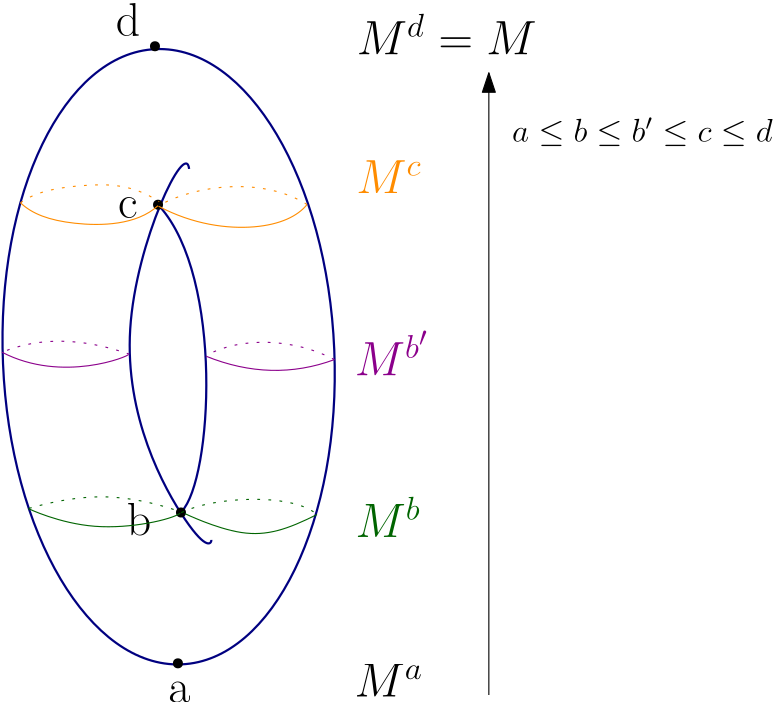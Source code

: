 <?xml version="1.0"?>
<!DOCTYPE ipe SYSTEM "ipe.dtd">
<ipe version="70206" creator="Ipe 7.2.7">
<info created="D:20180612150918" modified="D:20180612152345"/>
<ipestyle name="basic">
<symbol name="arrow/arc(spx)">
<path stroke="sym-stroke" fill="sym-stroke" pen="sym-pen">
0 0 m
-1 0.333 l
-1 -0.333 l
h
</path>
</symbol>
<symbol name="arrow/farc(spx)">
<path stroke="sym-stroke" fill="white" pen="sym-pen">
0 0 m
-1 0.333 l
-1 -0.333 l
h
</path>
</symbol>
<symbol name="arrow/ptarc(spx)">
<path stroke="sym-stroke" fill="sym-stroke" pen="sym-pen">
0 0 m
-1 0.333 l
-0.8 0 l
-1 -0.333 l
h
</path>
</symbol>
<symbol name="arrow/fptarc(spx)">
<path stroke="sym-stroke" fill="white" pen="sym-pen">
0 0 m
-1 0.333 l
-0.8 0 l
-1 -0.333 l
h
</path>
</symbol>
<symbol name="mark/circle(sx)" transformations="translations">
<path fill="sym-stroke">
0.6 0 0 0.6 0 0 e
0.4 0 0 0.4 0 0 e
</path>
</symbol>
<symbol name="mark/disk(sx)" transformations="translations">
<path fill="sym-stroke">
0.6 0 0 0.6 0 0 e
</path>
</symbol>
<symbol name="mark/fdisk(sfx)" transformations="translations">
<group>
<path fill="sym-fill">
0.5 0 0 0.5 0 0 e
</path>
<path fill="sym-stroke" fillrule="eofill">
0.6 0 0 0.6 0 0 e
0.4 0 0 0.4 0 0 e
</path>
</group>
</symbol>
<symbol name="mark/box(sx)" transformations="translations">
<path fill="sym-stroke" fillrule="eofill">
-0.6 -0.6 m
0.6 -0.6 l
0.6 0.6 l
-0.6 0.6 l
h
-0.4 -0.4 m
0.4 -0.4 l
0.4 0.4 l
-0.4 0.4 l
h
</path>
</symbol>
<symbol name="mark/square(sx)" transformations="translations">
<path fill="sym-stroke">
-0.6 -0.6 m
0.6 -0.6 l
0.6 0.6 l
-0.6 0.6 l
h
</path>
</symbol>
<symbol name="mark/fsquare(sfx)" transformations="translations">
<group>
<path fill="sym-fill">
-0.5 -0.5 m
0.5 -0.5 l
0.5 0.5 l
-0.5 0.5 l
h
</path>
<path fill="sym-stroke" fillrule="eofill">
-0.6 -0.6 m
0.6 -0.6 l
0.6 0.6 l
-0.6 0.6 l
h
-0.4 -0.4 m
0.4 -0.4 l
0.4 0.4 l
-0.4 0.4 l
h
</path>
</group>
</symbol>
<symbol name="mark/cross(sx)" transformations="translations">
<group>
<path fill="sym-stroke">
-0.43 -0.57 m
0.57 0.43 l
0.43 0.57 l
-0.57 -0.43 l
h
</path>
<path fill="sym-stroke">
-0.43 0.57 m
0.57 -0.43 l
0.43 -0.57 l
-0.57 0.43 l
h
</path>
</group>
</symbol>
<symbol name="arrow/fnormal(spx)">
<path stroke="sym-stroke" fill="white" pen="sym-pen">
0 0 m
-1 0.333 l
-1 -0.333 l
h
</path>
</symbol>
<symbol name="arrow/pointed(spx)">
<path stroke="sym-stroke" fill="sym-stroke" pen="sym-pen">
0 0 m
-1 0.333 l
-0.8 0 l
-1 -0.333 l
h
</path>
</symbol>
<symbol name="arrow/fpointed(spx)">
<path stroke="sym-stroke" fill="white" pen="sym-pen">
0 0 m
-1 0.333 l
-0.8 0 l
-1 -0.333 l
h
</path>
</symbol>
<symbol name="arrow/linear(spx)">
<path stroke="sym-stroke" pen="sym-pen">
-1 0.333 m
0 0 l
-1 -0.333 l
</path>
</symbol>
<symbol name="arrow/fdouble(spx)">
<path stroke="sym-stroke" fill="white" pen="sym-pen">
0 0 m
-1 0.333 l
-1 -0.333 l
h
-1 0 m
-2 0.333 l
-2 -0.333 l
h
</path>
</symbol>
<symbol name="arrow/double(spx)">
<path stroke="sym-stroke" fill="sym-stroke" pen="sym-pen">
0 0 m
-1 0.333 l
-1 -0.333 l
h
-1 0 m
-2 0.333 l
-2 -0.333 l
h
</path>
</symbol>
<pen name="heavier" value="0.8"/>
<pen name="fat" value="1.2"/>
<pen name="ultrafat" value="2"/>
<symbolsize name="large" value="5"/>
<symbolsize name="small" value="2"/>
<symbolsize name="tiny" value="1.1"/>
<arrowsize name="large" value="10"/>
<arrowsize name="small" value="5"/>
<arrowsize name="tiny" value="3"/>
<color name="red" value="1 0 0"/>
<color name="green" value="0 1 0"/>
<color name="blue" value="0 0 1"/>
<color name="yellow" value="1 1 0"/>
<color name="orange" value="1 0.647 0"/>
<color name="gold" value="1 0.843 0"/>
<color name="purple" value="0.627 0.125 0.941"/>
<color name="gray" value="0.745"/>
<color name="brown" value="0.647 0.165 0.165"/>
<color name="navy" value="0 0 0.502"/>
<color name="pink" value="1 0.753 0.796"/>
<color name="seagreen" value="0.18 0.545 0.341"/>
<color name="turquoise" value="0.251 0.878 0.816"/>
<color name="violet" value="0.933 0.51 0.933"/>
<color name="darkblue" value="0 0 0.545"/>
<color name="darkcyan" value="0 0.545 0.545"/>
<color name="darkgray" value="0.663"/>
<color name="darkgreen" value="0 0.392 0"/>
<color name="darkmagenta" value="0.545 0 0.545"/>
<color name="darkorange" value="1 0.549 0"/>
<color name="darkred" value="0.545 0 0"/>
<color name="lightblue" value="0.678 0.847 0.902"/>
<color name="lightcyan" value="0.878 1 1"/>
<color name="lightgray" value="0.827"/>
<color name="lightgreen" value="0.565 0.933 0.565"/>
<color name="lightyellow" value="1 1 0.878"/>
<dashstyle name="dashed" value="[4] 0"/>
<dashstyle name="dotted" value="[1 3] 0"/>
<dashstyle name="dash dotted" value="[4 2 1 2] 0"/>
<dashstyle name="dash dot dotted" value="[4 2 1 2 1 2] 0"/>
<textsize name="large" value="\large"/>
<textsize name="Large" value="\Large"/>
<textsize name="LARGE" value="\LARGE"/>
<textsize name="huge" value="\huge"/>
<textsize name="Huge" value="\Huge"/>
<textsize name="small" value="\small"/>
<textsize name="footnote" value="\footnotesize"/>
<textsize name="tiny" value="\tiny"/>
<textstyle name="center" begin="\begin{center}" end="\end{center}"/>
<textstyle name="itemize" begin="\begin{itemize}" end="\end{itemize}"/>
<textstyle name="item" begin="\begin{itemize}\item{}" end="\end{itemize}"/>
<gridsize name="4 pts" value="4"/>
<gridsize name="8 pts (~3 mm)" value="8"/>
<gridsize name="16 pts (~6 mm)" value="16"/>
<gridsize name="32 pts (~12 mm)" value="32"/>
<gridsize name="10 pts (~3.5 mm)" value="10"/>
<gridsize name="20 pts (~7 mm)" value="20"/>
<gridsize name="14 pts (~5 mm)" value="14"/>
<gridsize name="28 pts (~10 mm)" value="28"/>
<gridsize name="56 pts (~20 mm)" value="56"/>
<anglesize name="90 deg" value="90"/>
<anglesize name="60 deg" value="60"/>
<anglesize name="45 deg" value="45"/>
<anglesize name="30 deg" value="30"/>
<anglesize name="22.5 deg" value="22.5"/>
<opacity name="10%" value="0.1"/>
<opacity name="30%" value="0.3"/>
<opacity name="50%" value="0.5"/>
<opacity name="75%" value="0.75"/>
<tiling name="falling" angle="-60" step="4" width="1"/>
<tiling name="rising" angle="30" step="4" width="1"/>
</ipestyle>
<page>
<layer name="alpha"/>
<view layers="alpha" active="alpha"/>
<path layer="alpha" matrix="0.0628805 -1.50313 0.809327 0.033616 -339.815 907.236" stroke="navy" pen="heavier">
73.6737 0 0 73.6737 151.034 522.709 e
</path>
<path matrix="0.0654795 -1.56525 1.57085 0.0652464 -682.349 906.993" stroke="navy" pen="heavier">
111.034 493.479 m
104.025 492.972
150.353 468.158
200.92 492.812
197.188 495.017
196.419 495.017 c
</path>
<path matrix="0.0654795 -1.56525 1.57085 0.0652464 -682.349 906.993" stroke="navy" pen="heavier">
119.335 486.351 m
136.419 500.402
182.573 495.786
189.605 488.488 c
</path>
<use matrix="1.57221 0 0 1.56661 -217.773 8.9107" name="mark/disk(sx)" pos="195.064 474.658" size="normal" stroke="black"/>
<use matrix="1.57221 0 0 1.56661 -217.773 8.9107" name="mark/disk(sx)" pos="200.316 403.932" size="normal" stroke="black"/>
<use matrix="1.57221 0 0 1.56661 -217.773 8.9107" name="mark/disk(sx)" pos="199.616 369.269" size="normal" stroke="black"/>
<use matrix="1.57221 0 0 1.56661 -217.773 8.9107" name="mark/disk(sx)" pos="194.361 511.071" size="normal" stroke="black"/>
<text matrix="1 0 0 1 -120.975 222.952" transformations="translations" pos="213.478 350.397" stroke="black" type="label" width="13.092" height="7.411" depth="0" valign="baseline" size="LARGE">a
</text>
<text matrix="1 0 0 1 -193.5 453.3" transformations="translations" pos="267.187 359.956" stroke="black" type="label" width="8.795" height="11.955" depth="0" valign="baseline" size="LARGE">d</text>
<text matrix="1 0 0 1 -189.582 273.453" transformations="translations" pos="267.187 359.956" stroke="black" type="label" width="13.992" height="11.955" depth="0" valign="baseline" size="LARGE">b
</text>
<text matrix="1 0 0 1 -184.538 416.462" transformations="translations" pos="258.994 331.28" stroke="black" type="label" width="6.996" height="7.411" depth="0" valign="baseline" size="LARGE">c</text>
<path matrix="1 0 0 1 -83 218" stroke="darkgreen">
179.921 423.457 m
176.814 421.178
147.395 414.341
125.227 425.114
125.227 425.114 c
</path>
<path matrix="1 0 0 1 -83 218" stroke="darkgreen">
229.141 422.986 m
218.491 417.66
203.741 412.54
181.573 423.313
181.573 423.313 c
</path>
<path matrix="1 0 0 1 -83 218" stroke="darkgreen" dash="dotted">
125.441 425.207 m
142.792 430.111
164.324 429.67
179.241 424.284
180.07 423.869 c
</path>
<path matrix="1 0 0 1 -83 218" stroke="darkgreen" dash="dotted">
180.277 423.662 m
191.879 429.463
219.433 430.706
228.549 423.455 c
</path>
<text matrix="1 0 0 1 -100.266 212" transformations="translations" pos="260.251 420.878" stroke="darkgreen" type="label" width="23.581" height="14.55" depth="0" valign="baseline" size="LARGE" style="math">M^{b}</text>
<text matrix="1 0 0 1 -110.615 314.592" transformations="translations" pos="270.251 260.878" stroke="black" type="label" width="24.749" height="11.764" depth="0" valign="baseline" size="LARGE" style="math">M^{a}</text>
<text matrix="1 0 0 1 -110.018 495.775" transformations="translations" pos="270.251 260.878" stroke="darkorange" type="label" width="23.642" height="11.764" depth="0" valign="baseline" size="LARGE" style="math">M^{c}</text>
<text matrix="1 0 0 1 -80.8047 207.817" transformations="translations" pos="241.251 598.878" stroke="black" type="label" width="64.749" height="14.55" depth="0" valign="baseline" size="LARGE" style="math">M^{d}=M</text>
<path matrix="1 0 0 1 -83 218" stroke="darkorange">
171.899 534.168 m
164.233 527.124
138.543 526.503
126.527 531.268
122.384 535.204 c
</path>
<path matrix="1 0 0 1 -83 218" stroke="darkorange" dash="dotted">
122.384 535.204 m
128.392 539.555
144.966 542.041
162.576 542.041
172.313 535.618 c
</path>
<path matrix="1 0 0 1 -83 218" stroke="darkorange">
172.106 533.961 m
184.537 527.331
209.605 524.224
222.243 530.439
225.557 534.582 c
</path>
<path matrix="1 0 0 1 -83 218" stroke="darkorange" dash="dotted">
225.557 534.582 m
210.226 544.32
186.608 542.041
172.52 534.375 c
</path>
<path stroke="darkmagenta">
32.7156 699.421 m
54.5724 688.046
78.7709 698.074
78.2322 698.613 c
</path>
<path stroke="darkmagenta" dash="dotted">
78.6 698.711 m
52.8562 707.66
32.8741 699.447 c
</path>
<path stroke="darkmagenta">
106.183 697.976 m
129.842 688.414
152.399 696.75 c
</path>
<path stroke="darkmagenta" dash="dotted">
152.399 696.75 m
138.178 704.35
118.932 705.208
106.183 698.221 c
</path>
<text matrix="1 0 0 1 -6.8924 -10.7201" transformations="translations" pos="166.643 701.812" stroke="darkmagenta" type="label" width="26.819" height="16.121" depth="0" valign="baseline" size="LARGE" style="math">M^{b&apos;}</text>
<path stroke="black" arrow="normal/normal">
208 576 m
208 800 l
</path>
<text matrix="0.228975 -0.973432 0.973432 0.228975 -395.608 861.349" transformations="translations" pos="224 576" stroke="black" type="label" width="93.775" height="8.772" depth="1.62" valign="baseline" size="large" style="math">a \leq b \leq b&apos; \leq c \leq d</text>
</page>
</ipe>
